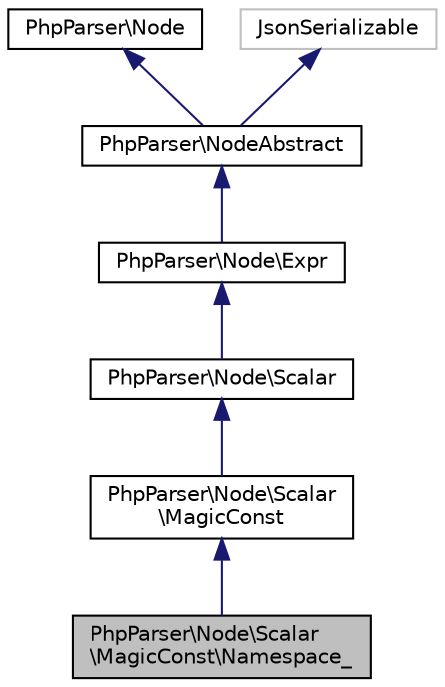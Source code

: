 digraph "PhpParser\Node\Scalar\MagicConst\Namespace_"
{
  edge [fontname="Helvetica",fontsize="10",labelfontname="Helvetica",labelfontsize="10"];
  node [fontname="Helvetica",fontsize="10",shape=record];
  Node0 [label="PhpParser\\Node\\Scalar\l\\MagicConst\\Namespace_",height=0.2,width=0.4,color="black", fillcolor="grey75", style="filled", fontcolor="black"];
  Node1 -> Node0 [dir="back",color="midnightblue",fontsize="10",style="solid",fontname="Helvetica"];
  Node1 [label="PhpParser\\Node\\Scalar\l\\MagicConst",height=0.2,width=0.4,color="black", fillcolor="white", style="filled",URL="$classPhpParser_1_1Node_1_1Scalar_1_1MagicConst.html"];
  Node2 -> Node1 [dir="back",color="midnightblue",fontsize="10",style="solid",fontname="Helvetica"];
  Node2 [label="PhpParser\\Node\\Scalar",height=0.2,width=0.4,color="black", fillcolor="white", style="filled",URL="$classPhpParser_1_1Node_1_1Scalar.html"];
  Node3 -> Node2 [dir="back",color="midnightblue",fontsize="10",style="solid",fontname="Helvetica"];
  Node3 [label="PhpParser\\Node\\Expr",height=0.2,width=0.4,color="black", fillcolor="white", style="filled",URL="$classPhpParser_1_1Node_1_1Expr.html"];
  Node4 -> Node3 [dir="back",color="midnightblue",fontsize="10",style="solid",fontname="Helvetica"];
  Node4 [label="PhpParser\\NodeAbstract",height=0.2,width=0.4,color="black", fillcolor="white", style="filled",URL="$classPhpParser_1_1NodeAbstract.html"];
  Node5 -> Node4 [dir="back",color="midnightblue",fontsize="10",style="solid",fontname="Helvetica"];
  Node5 [label="PhpParser\\Node",height=0.2,width=0.4,color="black", fillcolor="white", style="filled",URL="$interfacePhpParser_1_1Node.html"];
  Node6 -> Node4 [dir="back",color="midnightblue",fontsize="10",style="solid",fontname="Helvetica"];
  Node6 [label="JsonSerializable",height=0.2,width=0.4,color="grey75", fillcolor="white", style="filled"];
}
